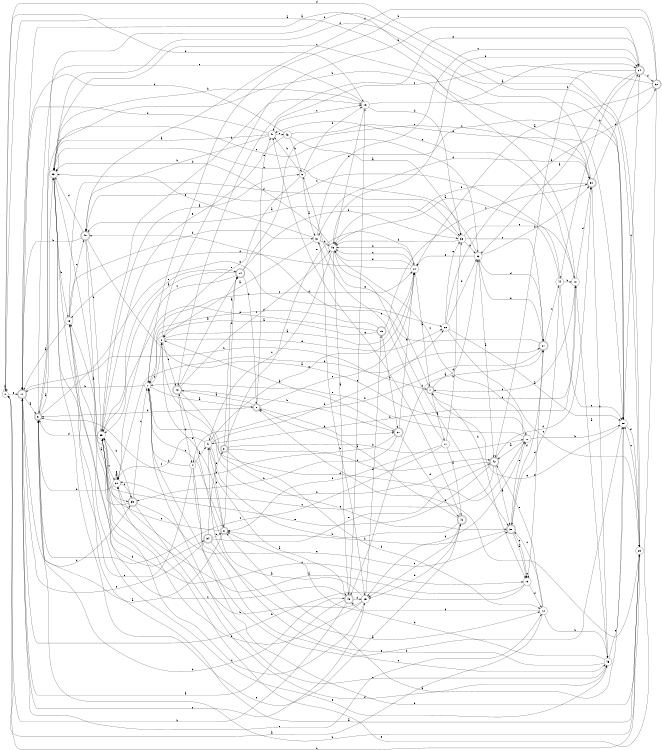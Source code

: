 digraph n40_9 {
__start0 [label="" shape="none"];

rankdir=LR;
size="8,5";

s0 [style="filled", color="black", fillcolor="white" shape="circle", label="0"];
s1 [style="filled", color="black", fillcolor="white" shape="circle", label="1"];
s2 [style="filled", color="black", fillcolor="white" shape="circle", label="2"];
s3 [style="rounded,filled", color="black", fillcolor="white" shape="doublecircle", label="3"];
s4 [style="filled", color="black", fillcolor="white" shape="circle", label="4"];
s5 [style="rounded,filled", color="black", fillcolor="white" shape="doublecircle", label="5"];
s6 [style="rounded,filled", color="black", fillcolor="white" shape="doublecircle", label="6"];
s7 [style="rounded,filled", color="black", fillcolor="white" shape="doublecircle", label="7"];
s8 [style="rounded,filled", color="black", fillcolor="white" shape="doublecircle", label="8"];
s9 [style="filled", color="black", fillcolor="white" shape="circle", label="9"];
s10 [style="filled", color="black", fillcolor="white" shape="circle", label="10"];
s11 [style="rounded,filled", color="black", fillcolor="white" shape="doublecircle", label="11"];
s12 [style="filled", color="black", fillcolor="white" shape="circle", label="12"];
s13 [style="filled", color="black", fillcolor="white" shape="circle", label="13"];
s14 [style="rounded,filled", color="black", fillcolor="white" shape="doublecircle", label="14"];
s15 [style="rounded,filled", color="black", fillcolor="white" shape="doublecircle", label="15"];
s16 [style="filled", color="black", fillcolor="white" shape="circle", label="16"];
s17 [style="filled", color="black", fillcolor="white" shape="circle", label="17"];
s18 [style="rounded,filled", color="black", fillcolor="white" shape="doublecircle", label="18"];
s19 [style="filled", color="black", fillcolor="white" shape="circle", label="19"];
s20 [style="filled", color="black", fillcolor="white" shape="circle", label="20"];
s21 [style="filled", color="black", fillcolor="white" shape="circle", label="21"];
s22 [style="filled", color="black", fillcolor="white" shape="circle", label="22"];
s23 [style="filled", color="black", fillcolor="white" shape="circle", label="23"];
s24 [style="rounded,filled", color="black", fillcolor="white" shape="doublecircle", label="24"];
s25 [style="filled", color="black", fillcolor="white" shape="circle", label="25"];
s26 [style="filled", color="black", fillcolor="white" shape="circle", label="26"];
s27 [style="rounded,filled", color="black", fillcolor="white" shape="doublecircle", label="27"];
s28 [style="filled", color="black", fillcolor="white" shape="circle", label="28"];
s29 [style="filled", color="black", fillcolor="white" shape="circle", label="29"];
s30 [style="rounded,filled", color="black", fillcolor="white" shape="doublecircle", label="30"];
s31 [style="filled", color="black", fillcolor="white" shape="circle", label="31"];
s32 [style="rounded,filled", color="black", fillcolor="white" shape="doublecircle", label="32"];
s33 [style="filled", color="black", fillcolor="white" shape="circle", label="33"];
s34 [style="rounded,filled", color="black", fillcolor="white" shape="doublecircle", label="34"];
s35 [style="rounded,filled", color="black", fillcolor="white" shape="doublecircle", label="35"];
s36 [style="filled", color="black", fillcolor="white" shape="circle", label="36"];
s37 [style="rounded,filled", color="black", fillcolor="white" shape="doublecircle", label="37"];
s38 [style="rounded,filled", color="black", fillcolor="white" shape="doublecircle", label="38"];
s39 [style="filled", color="black", fillcolor="white" shape="circle", label="39"];
s40 [style="rounded,filled", color="black", fillcolor="white" shape="doublecircle", label="40"];
s41 [style="filled", color="black", fillcolor="white" shape="circle", label="41"];
s42 [style="rounded,filled", color="black", fillcolor="white" shape="doublecircle", label="42"];
s43 [style="filled", color="black", fillcolor="white" shape="circle", label="43"];
s44 [style="filled", color="black", fillcolor="white" shape="circle", label="44"];
s45 [style="filled", color="black", fillcolor="white" shape="circle", label="45"];
s46 [style="filled", color="black", fillcolor="white" shape="circle", label="46"];
s47 [style="filled", color="black", fillcolor="white" shape="circle", label="47"];
s48 [style="rounded,filled", color="black", fillcolor="white" shape="doublecircle", label="48"];
s49 [style="rounded,filled", color="black", fillcolor="white" shape="doublecircle", label="49"];
s0 -> s0 [label="a"];
s0 -> s13 [label="b"];
s0 -> s29 [label="c"];
s0 -> s29 [label="d"];
s0 -> s11 [label="e"];
s1 -> s8 [label="a"];
s1 -> s11 [label="b"];
s1 -> s21 [label="c"];
s1 -> s2 [label="d"];
s1 -> s28 [label="e"];
s2 -> s21 [label="a"];
s2 -> s24 [label="b"];
s2 -> s18 [label="c"];
s2 -> s22 [label="d"];
s2 -> s26 [label="e"];
s3 -> s14 [label="a"];
s3 -> s22 [label="b"];
s3 -> s42 [label="c"];
s3 -> s12 [label="d"];
s3 -> s21 [label="e"];
s4 -> s47 [label="a"];
s4 -> s29 [label="b"];
s4 -> s23 [label="c"];
s4 -> s1 [label="d"];
s4 -> s45 [label="e"];
s5 -> s23 [label="a"];
s5 -> s28 [label="b"];
s5 -> s36 [label="c"];
s5 -> s49 [label="d"];
s5 -> s26 [label="e"];
s6 -> s5 [label="a"];
s6 -> s2 [label="b"];
s6 -> s1 [label="c"];
s6 -> s14 [label="d"];
s6 -> s39 [label="e"];
s7 -> s17 [label="a"];
s7 -> s19 [label="b"];
s7 -> s10 [label="c"];
s7 -> s36 [label="d"];
s7 -> s9 [label="e"];
s8 -> s18 [label="a"];
s8 -> s37 [label="b"];
s8 -> s21 [label="c"];
s8 -> s5 [label="d"];
s8 -> s41 [label="e"];
s9 -> s31 [label="a"];
s9 -> s41 [label="b"];
s9 -> s28 [label="c"];
s9 -> s13 [label="d"];
s9 -> s2 [label="e"];
s10 -> s0 [label="a"];
s10 -> s47 [label="b"];
s10 -> s7 [label="c"];
s10 -> s30 [label="d"];
s10 -> s41 [label="e"];
s11 -> s5 [label="a"];
s11 -> s7 [label="b"];
s11 -> s25 [label="c"];
s11 -> s35 [label="d"];
s11 -> s12 [label="e"];
s12 -> s0 [label="a"];
s12 -> s45 [label="b"];
s12 -> s38 [label="c"];
s12 -> s49 [label="d"];
s12 -> s42 [label="e"];
s13 -> s24 [label="a"];
s13 -> s23 [label="b"];
s13 -> s5 [label="c"];
s13 -> s33 [label="d"];
s13 -> s46 [label="e"];
s14 -> s39 [label="a"];
s14 -> s33 [label="b"];
s14 -> s20 [label="c"];
s14 -> s8 [label="d"];
s14 -> s30 [label="e"];
s15 -> s1 [label="a"];
s15 -> s37 [label="b"];
s15 -> s30 [label="c"];
s15 -> s1 [label="d"];
s15 -> s39 [label="e"];
s16 -> s11 [label="a"];
s16 -> s31 [label="b"];
s16 -> s48 [label="c"];
s16 -> s33 [label="d"];
s16 -> s45 [label="e"];
s17 -> s40 [label="a"];
s17 -> s33 [label="b"];
s17 -> s5 [label="c"];
s17 -> s6 [label="d"];
s17 -> s31 [label="e"];
s18 -> s14 [label="a"];
s18 -> s37 [label="b"];
s18 -> s46 [label="c"];
s18 -> s4 [label="d"];
s18 -> s38 [label="e"];
s19 -> s39 [label="a"];
s19 -> s11 [label="b"];
s19 -> s19 [label="c"];
s19 -> s12 [label="d"];
s19 -> s27 [label="e"];
s20 -> s20 [label="a"];
s20 -> s27 [label="b"];
s20 -> s35 [label="c"];
s20 -> s5 [label="d"];
s20 -> s20 [label="e"];
s21 -> s7 [label="a"];
s21 -> s46 [label="b"];
s21 -> s46 [label="c"];
s21 -> s16 [label="d"];
s21 -> s46 [label="e"];
s22 -> s42 [label="a"];
s22 -> s28 [label="b"];
s22 -> s46 [label="c"];
s22 -> s25 [label="d"];
s22 -> s1 [label="e"];
s23 -> s35 [label="a"];
s23 -> s16 [label="b"];
s23 -> s30 [label="c"];
s23 -> s34 [label="d"];
s23 -> s40 [label="e"];
s24 -> s36 [label="a"];
s24 -> s44 [label="b"];
s24 -> s42 [label="c"];
s24 -> s32 [label="d"];
s24 -> s41 [label="e"];
s25 -> s18 [label="a"];
s25 -> s20 [label="b"];
s25 -> s39 [label="c"];
s25 -> s15 [label="d"];
s25 -> s39 [label="e"];
s26 -> s28 [label="a"];
s26 -> s32 [label="b"];
s26 -> s29 [label="c"];
s26 -> s36 [label="d"];
s26 -> s33 [label="e"];
s27 -> s49 [label="a"];
s27 -> s4 [label="b"];
s27 -> s44 [label="c"];
s27 -> s48 [label="d"];
s27 -> s36 [label="e"];
s28 -> s6 [label="a"];
s28 -> s23 [label="b"];
s28 -> s24 [label="c"];
s28 -> s29 [label="d"];
s28 -> s7 [label="e"];
s29 -> s16 [label="a"];
s29 -> s5 [label="b"];
s29 -> s28 [label="c"];
s29 -> s23 [label="d"];
s29 -> s8 [label="e"];
s30 -> s11 [label="a"];
s30 -> s45 [label="b"];
s30 -> s24 [label="c"];
s30 -> s31 [label="d"];
s30 -> s46 [label="e"];
s31 -> s2 [label="a"];
s31 -> s25 [label="b"];
s31 -> s24 [label="c"];
s31 -> s46 [label="d"];
s31 -> s23 [label="e"];
s32 -> s21 [label="a"];
s32 -> s1 [label="b"];
s32 -> s18 [label="c"];
s32 -> s48 [label="d"];
s32 -> s20 [label="e"];
s33 -> s48 [label="a"];
s33 -> s36 [label="b"];
s33 -> s27 [label="c"];
s33 -> s46 [label="d"];
s33 -> s10 [label="e"];
s34 -> s12 [label="a"];
s34 -> s6 [label="b"];
s34 -> s11 [label="c"];
s34 -> s3 [label="d"];
s34 -> s42 [label="e"];
s35 -> s16 [label="a"];
s35 -> s39 [label="b"];
s35 -> s1 [label="c"];
s35 -> s45 [label="d"];
s35 -> s38 [label="e"];
s36 -> s42 [label="a"];
s36 -> s30 [label="b"];
s36 -> s23 [label="c"];
s36 -> s27 [label="d"];
s36 -> s21 [label="e"];
s37 -> s2 [label="a"];
s37 -> s35 [label="b"];
s37 -> s5 [label="c"];
s37 -> s40 [label="d"];
s37 -> s21 [label="e"];
s38 -> s19 [label="a"];
s38 -> s6 [label="b"];
s38 -> s19 [label="c"];
s38 -> s27 [label="d"];
s38 -> s22 [label="e"];
s39 -> s9 [label="a"];
s39 -> s13 [label="b"];
s39 -> s20 [label="c"];
s39 -> s5 [label="d"];
s39 -> s14 [label="e"];
s40 -> s8 [label="a"];
s40 -> s47 [label="b"];
s40 -> s25 [label="c"];
s40 -> s25 [label="d"];
s40 -> s41 [label="e"];
s41 -> s23 [label="a"];
s41 -> s48 [label="b"];
s41 -> s13 [label="c"];
s41 -> s11 [label="d"];
s41 -> s43 [label="e"];
s42 -> s38 [label="a"];
s42 -> s1 [label="b"];
s42 -> s20 [label="c"];
s42 -> s30 [label="d"];
s42 -> s39 [label="e"];
s43 -> s33 [label="a"];
s43 -> s9 [label="b"];
s43 -> s11 [label="c"];
s43 -> s28 [label="d"];
s43 -> s39 [label="e"];
s44 -> s46 [label="a"];
s44 -> s10 [label="b"];
s44 -> s48 [label="c"];
s44 -> s38 [label="d"];
s44 -> s28 [label="e"];
s45 -> s10 [label="a"];
s45 -> s47 [label="b"];
s45 -> s1 [label="c"];
s45 -> s6 [label="d"];
s45 -> s28 [label="e"];
s46 -> s49 [label="a"];
s46 -> s38 [label="b"];
s46 -> s47 [label="c"];
s46 -> s23 [label="d"];
s46 -> s24 [label="e"];
s47 -> s49 [label="a"];
s47 -> s26 [label="b"];
s47 -> s20 [label="c"];
s47 -> s6 [label="d"];
s47 -> s21 [label="e"];
s48 -> s22 [label="a"];
s48 -> s11 [label="b"];
s48 -> s19 [label="c"];
s48 -> s23 [label="d"];
s48 -> s39 [label="e"];
s49 -> s11 [label="a"];
s49 -> s0 [label="b"];
s49 -> s16 [label="c"];
s49 -> s25 [label="d"];
s49 -> s13 [label="e"];

}